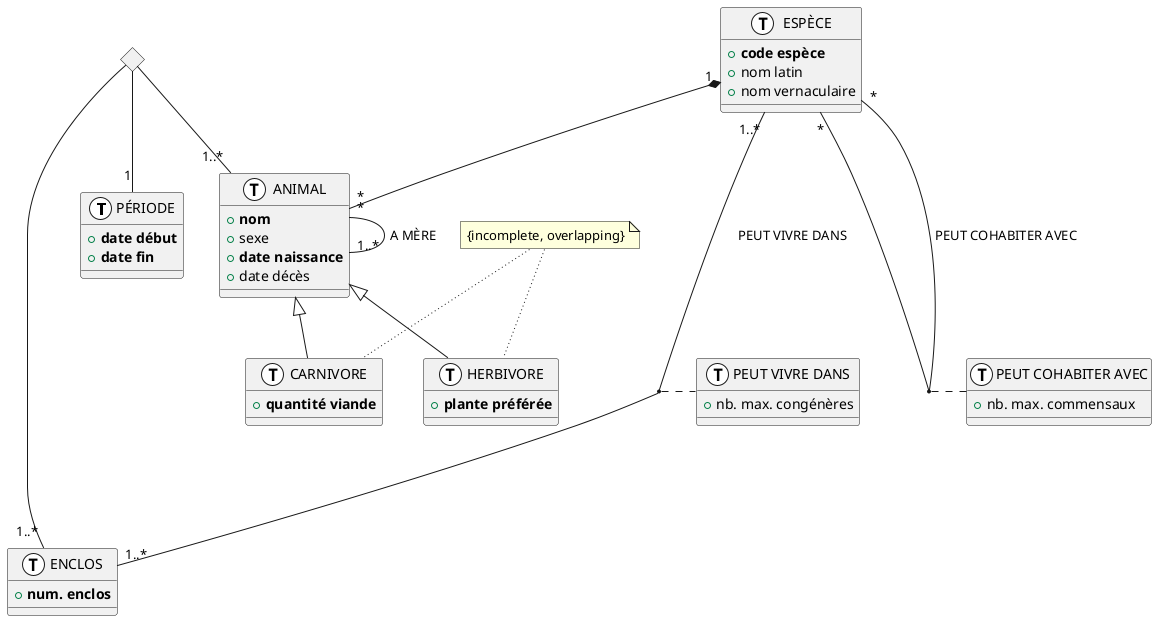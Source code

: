@startuml "complex"

!define Table(x) class "x" << (T,#FFFFFF) >>
!define pk(x) <b>x</b>

Table("PÉRIODE") {
    {field} + pk(date début)
    {field} + pk(date fin)
}

"ANIMAL" "*" --- "1..*" "ANIMAL": "A MÈRE"

Table("ENCLOS") {
    {field} + pk(num. enclos)
}

diamond N_ARY_0
N_ARY_0 -- "1..*" "ANIMAL"
N_ARY_0 -- "1" "PÉRIODE"
N_ARY_0 -- "1..*" "ENCLOS"

Table("ANIMAL") {
    {field} + pk(nom)
    {field} + sexe
    {field} + pk(date naissance)
    {field} + date décès
}

note "{incomplete, overlapping}" as GENERALIZATION_1
GENERALIZATION_1 -[dotted]- HERBIVORE
GENERALIZATION_1 -[dotted]- CARNIVORE
ANIMAL <|-- HERBIVORE
ANIMAL <|-- CARNIVORE

Table("CARNIVORE") {
    {field} + pk(quantité viande)
}

"ESPÈCE" "1..*" --- "1..*" "ENCLOS": "PEUT VIVRE DANS"
("ESPÈCE", "ENCLOS") .. "PEUT VIVRE DANS"
Table("PEUT VIVRE DANS") {
    {field} + nb. max. congénères
}

Table("ESPÈCE") {
    {field} + pk(code espèce)
    {field} + nom latin
    {field} + nom vernaculaire
}

"ESPÈCE" "1" *-- "*" "ANIMAL"

Table("HERBIVORE") {
    {field} + pk(plante préférée)
}

"ESPÈCE" "*" --- "*" "ESPÈCE": "PEUT COHABITER AVEC"
("ESPÈCE", "ESPÈCE") .. "PEUT COHABITER AVEC"
Table("PEUT COHABITER AVEC") {
    {field} + nb. max. commensaux
}

@enduml
